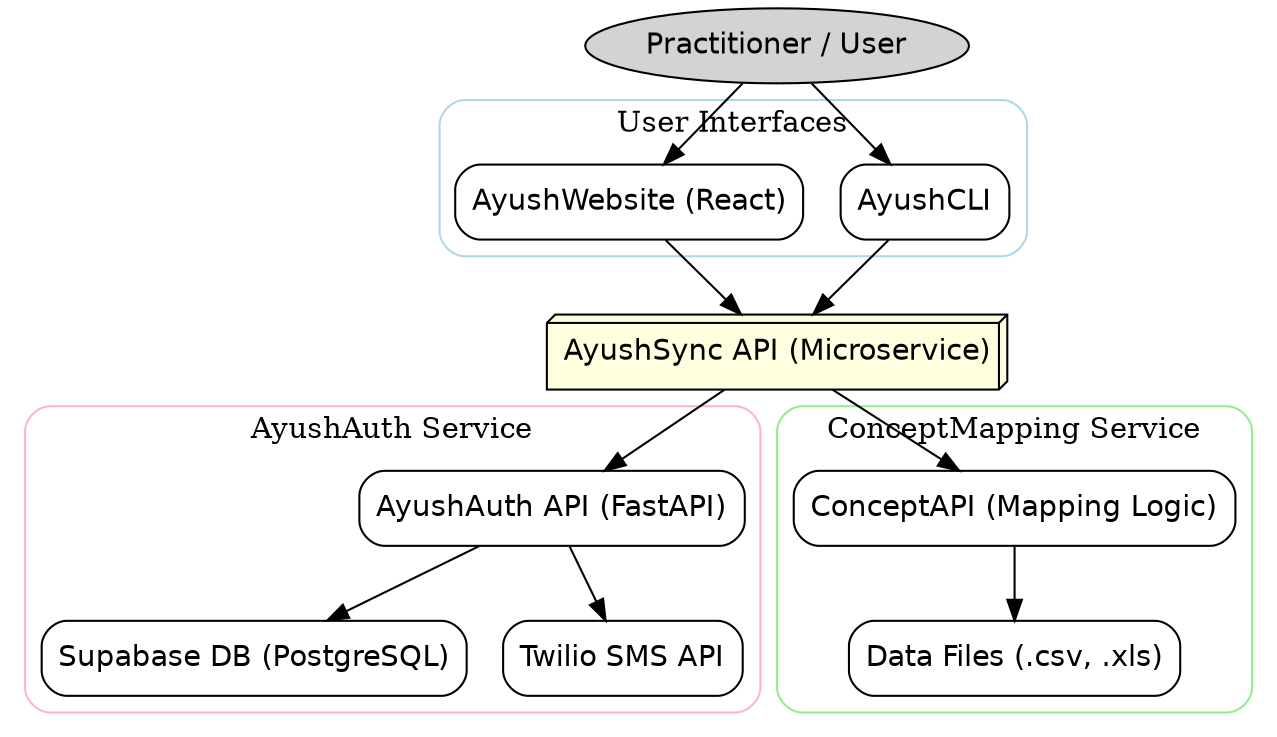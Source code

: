 digraph AyushSystem {
    rankdir=TB;
    node [shape=box, style=rounded, fontname="Helvetica"];

    // User
    User [label="Practitioner / User", shape=oval, style=filled, fillcolor=lightgrey];

    // User Interfaces cluster
    subgraph cluster_ui {
        label="User Interfaces";
        style=rounded;
        color=lightblue;
        AyushCLI [label="AyushCLI"];
        AyushWebsite [label="AyushWebsite (React)"];
    }

    // AyushSync API
    AyushSyncAPI [label="AyushSync API (Microservice)", shape=box3d, style=filled, fillcolor=lightyellow];

    // Auth Service cluster
    subgraph cluster_auth {
        label="AyushAuth Service";
        style=rounded;
        color=lightpink;
        AuthAPI [label="AyushAuth API (FastAPI)"];
        SupabaseDB [label="Supabase DB (PostgreSQL)"];
        TwilioAPI [label="Twilio SMS API"];
        AuthAPI -> SupabaseDB;
        AuthAPI -> TwilioAPI;
    }

    // ConceptMapping cluster
    subgraph cluster_concept {
        label="ConceptMapping Service";
        style=rounded;
        color=lightgreen;
        ConceptAPI [label="ConceptAPI (Mapping Logic)"];
        DataFiles [label="Data Files (.csv, .xls)"];
        ConceptAPI -> DataFiles;
    }

    // Main edges
    User -> AyushCLI;
    User -> AyushWebsite;
    AyushCLI -> AyushSyncAPI;
    AyushWebsite -> AyushSyncAPI;
    AyushSyncAPI -> AuthAPI;
    AyushSyncAPI -> ConceptAPI;
}

